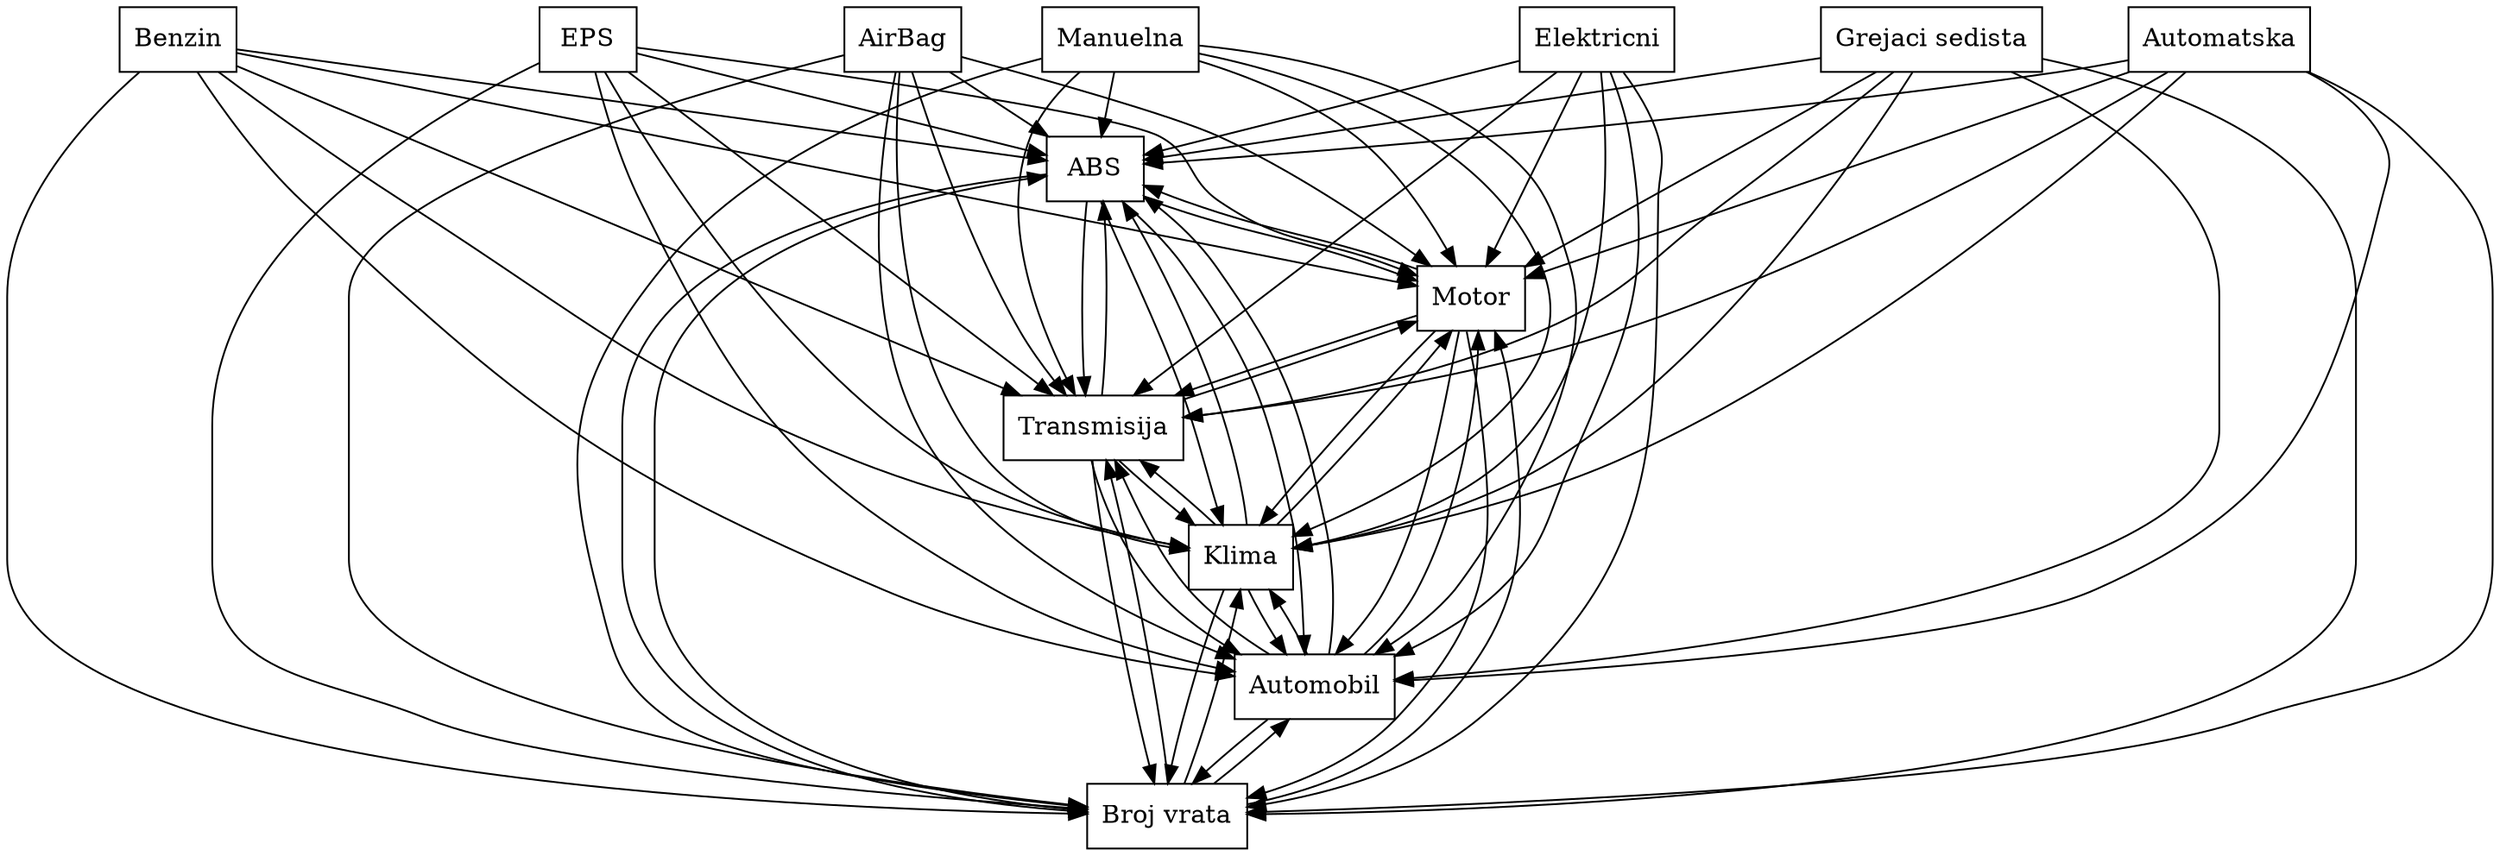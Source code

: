 digraph{
graph [rankdir=TB];
node [shape=box];
edge [arrowhead=normal];
0[label="ABS",]
1[label="Automatska",]
2[label="Manuelna",]
3[label="Motor",]
4[label="Benzin",]
5[label="Broj vrata",]
6[label="Automobil",]
7[label="Klima",]
8[label="EPS",]
9[label="AirBag",]
10[label="Grejaci sedista",]
11[label="Transmisija",]
12[label="Elektricni",]
0->3[label="",]
0->5[label="",]
0->6[label="",]
0->7[label="",]
0->11[label="",]
1->0[label="",]
1->3[label="",]
1->5[label="",]
1->6[label="",]
1->7[label="",]
1->11[label="",]
2->0[label="",]
2->3[label="",]
2->5[label="",]
2->6[label="",]
2->7[label="",]
2->11[label="",]
3->0[label="",]
3->5[label="",]
3->6[label="",]
3->7[label="",]
3->11[label="",]
4->0[label="",]
4->3[label="",]
4->5[label="",]
4->6[label="",]
4->7[label="",]
4->11[label="",]
5->0[label="",]
5->3[label="",]
5->6[label="",]
5->7[label="",]
5->11[label="",]
6->0[label="",]
6->3[label="",]
6->5[label="",]
6->7[label="",]
6->11[label="",]
7->0[label="",]
7->3[label="",]
7->5[label="",]
7->6[label="",]
7->11[label="",]
8->0[label="",]
8->3[label="",]
8->5[label="",]
8->6[label="",]
8->7[label="",]
8->11[label="",]
9->0[label="",]
9->3[label="",]
9->5[label="",]
9->6[label="",]
9->7[label="",]
9->11[label="",]
10->0[label="",]
10->3[label="",]
10->5[label="",]
10->6[label="",]
10->7[label="",]
10->11[label="",]
11->0[label="",]
11->3[label="",]
11->5[label="",]
11->6[label="",]
11->7[label="",]
12->0[label="",]
12->3[label="",]
12->5[label="",]
12->6[label="",]
12->7[label="",]
12->11[label="",]
}
